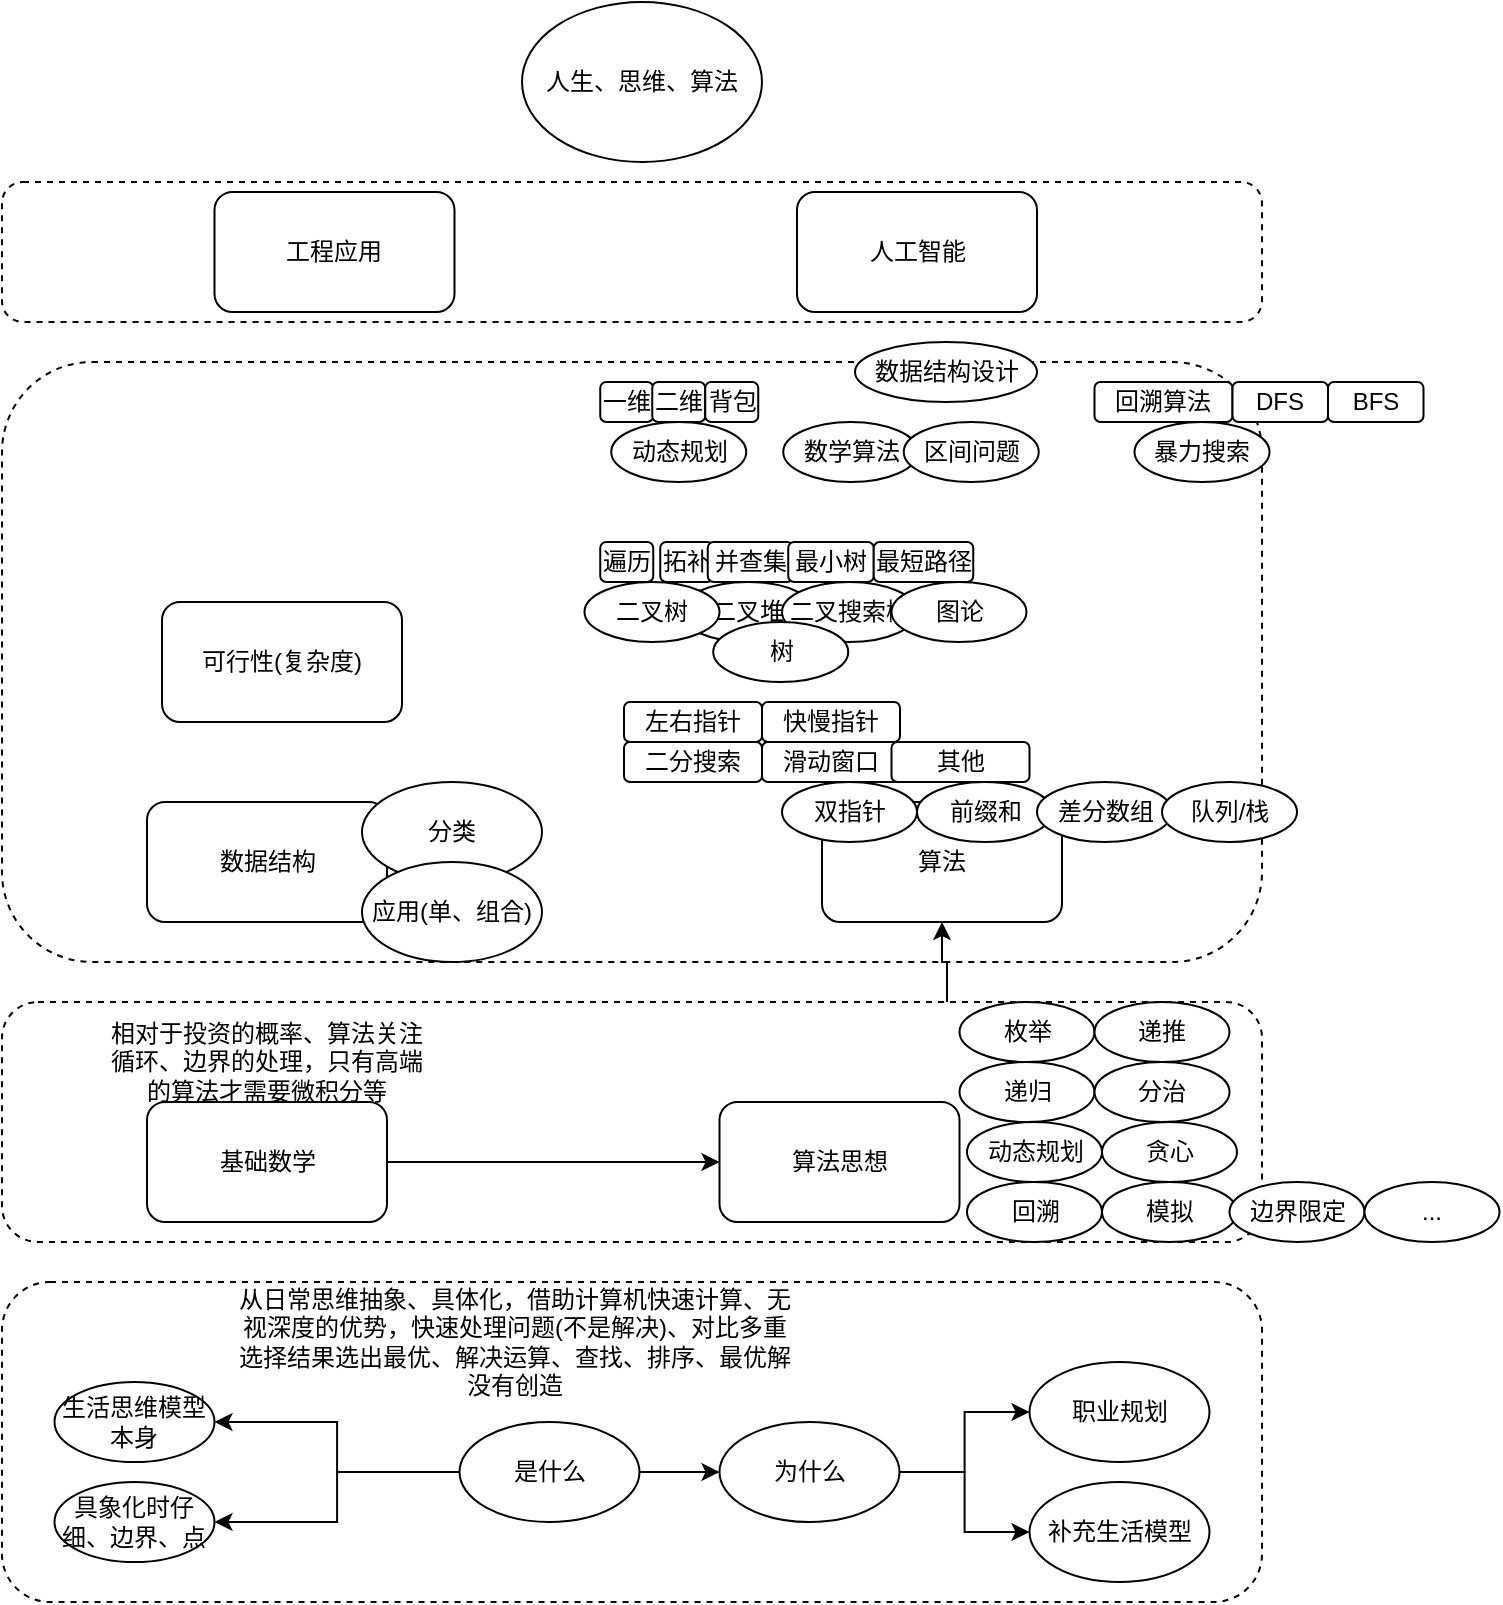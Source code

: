 <mxfile version="21.1.5" type="github">
  <diagram id="EEWpYUk2irftNLygyGdg" name="第 1 页">
    <mxGraphModel dx="989" dy="501" grid="1" gridSize="10" guides="1" tooltips="1" connect="1" arrows="1" fold="1" page="1" pageScale="1" pageWidth="400000" pageHeight="300000" math="0" shadow="0">
      <root>
        <mxCell id="0" />
        <mxCell id="1" parent="0" />
        <mxCell id="nq70P79M6IQcdXgQ_mGR-14" value="" style="rounded=1;whiteSpace=wrap;html=1;dashed=1;" parent="1" vertex="1">
          <mxGeometry x="320" y="720" width="630" height="160" as="geometry" />
        </mxCell>
        <mxCell id="KM6D4PZQJ1-9kusRCj2R-17" value="" style="rounded=1;whiteSpace=wrap;html=1;dashed=1;" parent="1" vertex="1">
          <mxGeometry x="320" y="170" width="630" height="70" as="geometry" />
        </mxCell>
        <mxCell id="KM6D4PZQJ1-9kusRCj2R-16" value="" style="rounded=1;whiteSpace=wrap;html=1;dashed=1;" parent="1" vertex="1">
          <mxGeometry x="320" y="260" width="630" height="300" as="geometry" />
        </mxCell>
        <mxCell id="nq70P79M6IQcdXgQ_mGR-30" style="edgeStyle=orthogonalEdgeStyle;rounded=0;orthogonalLoop=1;jettySize=auto;html=1;exitX=0.75;exitY=0;exitDx=0;exitDy=0;" parent="1" source="KM6D4PZQJ1-9kusRCj2R-15" target="nq70P79M6IQcdXgQ_mGR-27" edge="1">
          <mxGeometry relative="1" as="geometry" />
        </mxCell>
        <mxCell id="KM6D4PZQJ1-9kusRCj2R-15" value="" style="rounded=1;whiteSpace=wrap;html=1;dashed=1;" parent="1" vertex="1">
          <mxGeometry x="320" y="580" width="630" height="120" as="geometry" />
        </mxCell>
        <mxCell id="KM6D4PZQJ1-9kusRCj2R-1" value="人生、思维、算法" style="ellipse;whiteSpace=wrap;html=1;" parent="1" vertex="1">
          <mxGeometry x="580" y="80" width="120" height="80" as="geometry" />
        </mxCell>
        <mxCell id="KM6D4PZQJ1-9kusRCj2R-2" value="算法思想" style="rounded=1;whiteSpace=wrap;html=1;" parent="1" vertex="1">
          <mxGeometry x="678.75" y="630" width="120" height="60" as="geometry" />
        </mxCell>
        <mxCell id="KM6D4PZQJ1-9kusRCj2R-3" value="数据结构" style="rounded=1;whiteSpace=wrap;html=1;" parent="1" vertex="1">
          <mxGeometry x="392.5" y="480" width="120" height="60" as="geometry" />
        </mxCell>
        <mxCell id="KM6D4PZQJ1-9kusRCj2R-6" value="工程应用" style="rounded=1;whiteSpace=wrap;html=1;" parent="1" vertex="1">
          <mxGeometry x="426.25" y="175" width="120" height="60" as="geometry" />
        </mxCell>
        <mxCell id="KM6D4PZQJ1-9kusRCj2R-7" value="人工智能" style="rounded=1;whiteSpace=wrap;html=1;" parent="1" vertex="1">
          <mxGeometry x="717.5" y="175" width="120" height="60" as="geometry" />
        </mxCell>
        <mxCell id="nq70P79M6IQcdXgQ_mGR-2" style="edgeStyle=orthogonalEdgeStyle;rounded=0;orthogonalLoop=1;jettySize=auto;html=1;exitX=1;exitY=0.5;exitDx=0;exitDy=0;" parent="1" source="KM6D4PZQJ1-9kusRCj2R-9" target="nq70P79M6IQcdXgQ_mGR-1" edge="1">
          <mxGeometry relative="1" as="geometry" />
        </mxCell>
        <mxCell id="nq70P79M6IQcdXgQ_mGR-12" style="edgeStyle=orthogonalEdgeStyle;rounded=0;orthogonalLoop=1;jettySize=auto;html=1;exitX=0;exitY=0.5;exitDx=0;exitDy=0;entryX=1;entryY=0.5;entryDx=0;entryDy=0;" parent="1" source="KM6D4PZQJ1-9kusRCj2R-9" target="nq70P79M6IQcdXgQ_mGR-10" edge="1">
          <mxGeometry relative="1" as="geometry" />
        </mxCell>
        <mxCell id="nq70P79M6IQcdXgQ_mGR-13" style="edgeStyle=orthogonalEdgeStyle;rounded=0;orthogonalLoop=1;jettySize=auto;html=1;exitX=0;exitY=0.5;exitDx=0;exitDy=0;entryX=1;entryY=0.5;entryDx=0;entryDy=0;" parent="1" source="KM6D4PZQJ1-9kusRCj2R-9" target="nq70P79M6IQcdXgQ_mGR-11" edge="1">
          <mxGeometry relative="1" as="geometry" />
        </mxCell>
        <mxCell id="KM6D4PZQJ1-9kusRCj2R-9" value="是什么" style="ellipse;whiteSpace=wrap;html=1;" parent="1" vertex="1">
          <mxGeometry x="548.75" y="790" width="90" height="50" as="geometry" />
        </mxCell>
        <mxCell id="KM6D4PZQJ1-9kusRCj2R-12" value="可行性(复杂度)" style="rounded=1;whiteSpace=wrap;html=1;" parent="1" vertex="1">
          <mxGeometry x="400" y="380" width="120" height="60" as="geometry" />
        </mxCell>
        <mxCell id="nq70P79M6IQcdXgQ_mGR-16" style="edgeStyle=orthogonalEdgeStyle;rounded=0;orthogonalLoop=1;jettySize=auto;html=1;exitX=1;exitY=0.5;exitDx=0;exitDy=0;entryX=0;entryY=0.5;entryDx=0;entryDy=0;" parent="1" source="KM6D4PZQJ1-9kusRCj2R-13" target="KM6D4PZQJ1-9kusRCj2R-2" edge="1">
          <mxGeometry relative="1" as="geometry" />
        </mxCell>
        <mxCell id="KM6D4PZQJ1-9kusRCj2R-13" value="基础数学" style="rounded=1;whiteSpace=wrap;html=1;" parent="1" vertex="1">
          <mxGeometry x="392.5" y="630" width="120" height="60" as="geometry" />
        </mxCell>
        <mxCell id="nq70P79M6IQcdXgQ_mGR-5" style="edgeStyle=orthogonalEdgeStyle;rounded=0;orthogonalLoop=1;jettySize=auto;html=1;exitX=1;exitY=0.5;exitDx=0;exitDy=0;" parent="1" source="nq70P79M6IQcdXgQ_mGR-1" target="nq70P79M6IQcdXgQ_mGR-3" edge="1">
          <mxGeometry relative="1" as="geometry" />
        </mxCell>
        <mxCell id="nq70P79M6IQcdXgQ_mGR-6" style="edgeStyle=orthogonalEdgeStyle;rounded=0;orthogonalLoop=1;jettySize=auto;html=1;exitX=1;exitY=0.5;exitDx=0;exitDy=0;entryX=0;entryY=0.5;entryDx=0;entryDy=0;" parent="1" source="nq70P79M6IQcdXgQ_mGR-1" target="nq70P79M6IQcdXgQ_mGR-4" edge="1">
          <mxGeometry relative="1" as="geometry" />
        </mxCell>
        <mxCell id="nq70P79M6IQcdXgQ_mGR-1" value="为什么" style="ellipse;whiteSpace=wrap;html=1;" parent="1" vertex="1">
          <mxGeometry x="678.75" y="790" width="90" height="50" as="geometry" />
        </mxCell>
        <mxCell id="nq70P79M6IQcdXgQ_mGR-3" value="职业规划" style="ellipse;whiteSpace=wrap;html=1;" parent="1" vertex="1">
          <mxGeometry x="833.75" y="760" width="90" height="50" as="geometry" />
        </mxCell>
        <mxCell id="nq70P79M6IQcdXgQ_mGR-4" value="补充生活模型" style="ellipse;whiteSpace=wrap;html=1;" parent="1" vertex="1">
          <mxGeometry x="833.75" y="820" width="90" height="50" as="geometry" />
        </mxCell>
        <mxCell id="nq70P79M6IQcdXgQ_mGR-9" value="从日常思维抽象、具体化，借助计算机快速计算、无视深度的优势，快速处理问题(不是解决)、对比多重选择结果选出最优、解决运算、查找、排序、最优解没有创造" style="text;html=1;strokeColor=none;fillColor=none;align=center;verticalAlign=middle;whiteSpace=wrap;rounded=0;" parent="1" vertex="1">
          <mxGeometry x="435" y="720" width="282.5" height="60" as="geometry" />
        </mxCell>
        <mxCell id="nq70P79M6IQcdXgQ_mGR-10" value="生活思维模型本身" style="ellipse;whiteSpace=wrap;html=1;" parent="1" vertex="1">
          <mxGeometry x="346.25" y="770" width="80" height="40" as="geometry" />
        </mxCell>
        <mxCell id="nq70P79M6IQcdXgQ_mGR-11" value="具象化时仔细、边界、点" style="ellipse;whiteSpace=wrap;html=1;" parent="1" vertex="1">
          <mxGeometry x="346.25" y="820" width="80" height="40" as="geometry" />
        </mxCell>
        <mxCell id="nq70P79M6IQcdXgQ_mGR-15" value="相对于投资的概率、算法关注循环、边界的处理，只有高端的算法才需要微积分等" style="text;html=1;strokeColor=none;fillColor=none;align=center;verticalAlign=middle;whiteSpace=wrap;rounded=0;" parent="1" vertex="1">
          <mxGeometry x="370" y="590" width="165" height="40" as="geometry" />
        </mxCell>
        <mxCell id="nq70P79M6IQcdXgQ_mGR-17" value="枚举" style="ellipse;whiteSpace=wrap;html=1;" parent="1" vertex="1">
          <mxGeometry x="798.75" y="580" width="67.5" height="30" as="geometry" />
        </mxCell>
        <mxCell id="nq70P79M6IQcdXgQ_mGR-18" value="递推" style="ellipse;whiteSpace=wrap;html=1;" parent="1" vertex="1">
          <mxGeometry x="866.25" y="580" width="67.5" height="30" as="geometry" />
        </mxCell>
        <mxCell id="nq70P79M6IQcdXgQ_mGR-19" value="递归" style="ellipse;whiteSpace=wrap;html=1;" parent="1" vertex="1">
          <mxGeometry x="798.75" y="610" width="67.5" height="30" as="geometry" />
        </mxCell>
        <mxCell id="nq70P79M6IQcdXgQ_mGR-20" value="分治" style="ellipse;whiteSpace=wrap;html=1;" parent="1" vertex="1">
          <mxGeometry x="866.25" y="610" width="67.5" height="30" as="geometry" />
        </mxCell>
        <mxCell id="nq70P79M6IQcdXgQ_mGR-21" value="动态规划" style="ellipse;whiteSpace=wrap;html=1;" parent="1" vertex="1">
          <mxGeometry x="802.5" y="640" width="67.5" height="30" as="geometry" />
        </mxCell>
        <mxCell id="nq70P79M6IQcdXgQ_mGR-22" value="贪心" style="ellipse;whiteSpace=wrap;html=1;" parent="1" vertex="1">
          <mxGeometry x="870" y="640" width="67.5" height="30" as="geometry" />
        </mxCell>
        <mxCell id="nq70P79M6IQcdXgQ_mGR-23" value="模拟" style="ellipse;whiteSpace=wrap;html=1;" parent="1" vertex="1">
          <mxGeometry x="870" y="670" width="67.5" height="30" as="geometry" />
        </mxCell>
        <mxCell id="nq70P79M6IQcdXgQ_mGR-24" value="回溯" style="ellipse;whiteSpace=wrap;html=1;" parent="1" vertex="1">
          <mxGeometry x="802.5" y="670" width="67.5" height="30" as="geometry" />
        </mxCell>
        <mxCell id="nq70P79M6IQcdXgQ_mGR-25" value="边界限定" style="ellipse;whiteSpace=wrap;html=1;" parent="1" vertex="1">
          <mxGeometry x="933.75" y="670" width="67.5" height="30" as="geometry" />
        </mxCell>
        <mxCell id="nq70P79M6IQcdXgQ_mGR-26" value="..." style="ellipse;whiteSpace=wrap;html=1;" parent="1" vertex="1">
          <mxGeometry x="1001.25" y="670" width="67.5" height="30" as="geometry" />
        </mxCell>
        <mxCell id="nq70P79M6IQcdXgQ_mGR-27" value="算法" style="rounded=1;whiteSpace=wrap;html=1;" parent="1" vertex="1">
          <mxGeometry x="730" y="480" width="120" height="60" as="geometry" />
        </mxCell>
        <mxCell id="nq70P79M6IQcdXgQ_mGR-28" value="分类" style="ellipse;whiteSpace=wrap;html=1;" parent="1" vertex="1">
          <mxGeometry x="500" y="470" width="90" height="50" as="geometry" />
        </mxCell>
        <mxCell id="nq70P79M6IQcdXgQ_mGR-29" value="应用(单、组合)" style="ellipse;whiteSpace=wrap;html=1;" parent="1" vertex="1">
          <mxGeometry x="500" y="510" width="90" height="50" as="geometry" />
        </mxCell>
        <mxCell id="GMmwOnQ83ICtatd35Jhv-1" value="双指针" style="ellipse;whiteSpace=wrap;html=1;" parent="1" vertex="1">
          <mxGeometry x="710" y="470" width="67.5" height="30" as="geometry" />
        </mxCell>
        <mxCell id="GMmwOnQ83ICtatd35Jhv-2" value="前缀和" style="ellipse;whiteSpace=wrap;html=1;" parent="1" vertex="1">
          <mxGeometry x="777.5" y="470" width="67.5" height="30" as="geometry" />
        </mxCell>
        <mxCell id="GMmwOnQ83ICtatd35Jhv-3" value="差分数组" style="ellipse;whiteSpace=wrap;html=1;" parent="1" vertex="1">
          <mxGeometry x="837.5" y="470" width="67.5" height="30" as="geometry" />
        </mxCell>
        <mxCell id="GMmwOnQ83ICtatd35Jhv-4" value="二分搜索" style="rounded=1;whiteSpace=wrap;html=1;" parent="1" vertex="1">
          <mxGeometry x="631" y="450" width="69" height="20" as="geometry" />
        </mxCell>
        <mxCell id="GMmwOnQ83ICtatd35Jhv-5" value="滑动窗口" style="rounded=1;whiteSpace=wrap;html=1;" parent="1" vertex="1">
          <mxGeometry x="700" y="450" width="69" height="20" as="geometry" />
        </mxCell>
        <mxCell id="GMmwOnQ83ICtatd35Jhv-7" value="其他" style="rounded=1;whiteSpace=wrap;html=1;" parent="1" vertex="1">
          <mxGeometry x="764.75" y="450" width="69" height="20" as="geometry" />
        </mxCell>
        <mxCell id="GMmwOnQ83ICtatd35Jhv-8" value="队列/栈" style="ellipse;whiteSpace=wrap;html=1;" parent="1" vertex="1">
          <mxGeometry x="900" y="470" width="67.5" height="30" as="geometry" />
        </mxCell>
        <mxCell id="GMmwOnQ83ICtatd35Jhv-9" value="二叉堆" style="ellipse;whiteSpace=wrap;html=1;" parent="1" vertex="1">
          <mxGeometry x="659.12" y="370" width="67.5" height="30" as="geometry" />
        </mxCell>
        <mxCell id="GMmwOnQ83ICtatd35Jhv-11" value="二叉树" style="ellipse;whiteSpace=wrap;html=1;" parent="1" vertex="1">
          <mxGeometry x="611.25" y="370" width="67.5" height="30" as="geometry" />
        </mxCell>
        <mxCell id="GMmwOnQ83ICtatd35Jhv-12" value="二叉搜索树" style="ellipse;whiteSpace=wrap;html=1;" parent="1" vertex="1">
          <mxGeometry x="710" y="370" width="67.5" height="30" as="geometry" />
        </mxCell>
        <mxCell id="GMmwOnQ83ICtatd35Jhv-13" value="图论" style="ellipse;whiteSpace=wrap;html=1;" parent="1" vertex="1">
          <mxGeometry x="764.75" y="370" width="67.5" height="30" as="geometry" />
        </mxCell>
        <mxCell id="GMmwOnQ83ICtatd35Jhv-14" value="数据结构设计" style="ellipse;whiteSpace=wrap;html=1;" parent="1" vertex="1">
          <mxGeometry x="746.5" y="250" width="91" height="30" as="geometry" />
        </mxCell>
        <mxCell id="GMmwOnQ83ICtatd35Jhv-15" value="遍历" style="rounded=1;whiteSpace=wrap;html=1;" parent="1" vertex="1">
          <mxGeometry x="619.12" y="350" width="26.5" height="20" as="geometry" />
        </mxCell>
        <mxCell id="GMmwOnQ83ICtatd35Jhv-16" value="拓补" style="rounded=1;whiteSpace=wrap;html=1;" parent="1" vertex="1">
          <mxGeometry x="649.12" y="350" width="26.5" height="20" as="geometry" />
        </mxCell>
        <mxCell id="GMmwOnQ83ICtatd35Jhv-17" value="并查集" style="rounded=1;whiteSpace=wrap;html=1;" parent="1" vertex="1">
          <mxGeometry x="672.87" y="350" width="42.75" height="20" as="geometry" />
        </mxCell>
        <mxCell id="GMmwOnQ83ICtatd35Jhv-18" value="最小树" style="rounded=1;whiteSpace=wrap;html=1;" parent="1" vertex="1">
          <mxGeometry x="713.12" y="350" width="42.75" height="20" as="geometry" />
        </mxCell>
        <mxCell id="GMmwOnQ83ICtatd35Jhv-19" value="最短路径" style="rounded=1;whiteSpace=wrap;html=1;" parent="1" vertex="1">
          <mxGeometry x="755.87" y="350" width="49.75" height="20" as="geometry" />
        </mxCell>
        <mxCell id="GMmwOnQ83ICtatd35Jhv-21" value="暴力搜索" style="ellipse;whiteSpace=wrap;html=1;" parent="1" vertex="1">
          <mxGeometry x="886.25" y="290" width="67.5" height="30" as="geometry" />
        </mxCell>
        <mxCell id="GMmwOnQ83ICtatd35Jhv-22" value="回溯算法" style="rounded=1;whiteSpace=wrap;html=1;" parent="1" vertex="1">
          <mxGeometry x="866.25" y="270" width="69" height="20" as="geometry" />
        </mxCell>
        <mxCell id="GMmwOnQ83ICtatd35Jhv-23" value="DFS" style="rounded=1;whiteSpace=wrap;html=1;" parent="1" vertex="1">
          <mxGeometry x="935.25" y="270" width="47.75" height="20" as="geometry" />
        </mxCell>
        <mxCell id="GMmwOnQ83ICtatd35Jhv-24" value="BFS" style="rounded=1;whiteSpace=wrap;html=1;" parent="1" vertex="1">
          <mxGeometry x="983" y="270" width="47.75" height="20" as="geometry" />
        </mxCell>
        <mxCell id="GMmwOnQ83ICtatd35Jhv-25" value="动态规划" style="ellipse;whiteSpace=wrap;html=1;" parent="1" vertex="1">
          <mxGeometry x="624.62" y="290" width="67.5" height="30" as="geometry" />
        </mxCell>
        <mxCell id="GMmwOnQ83ICtatd35Jhv-26" value="一维" style="rounded=1;whiteSpace=wrap;html=1;" parent="1" vertex="1">
          <mxGeometry x="619.12" y="270" width="26.5" height="20" as="geometry" />
        </mxCell>
        <mxCell id="GMmwOnQ83ICtatd35Jhv-27" value="二维" style="rounded=1;whiteSpace=wrap;html=1;" parent="1" vertex="1">
          <mxGeometry x="645.12" y="270" width="26.5" height="20" as="geometry" />
        </mxCell>
        <mxCell id="GMmwOnQ83ICtatd35Jhv-28" value="背包" style="rounded=1;whiteSpace=wrap;html=1;" parent="1" vertex="1">
          <mxGeometry x="671.62" y="270" width="26.5" height="20" as="geometry" />
        </mxCell>
        <mxCell id="GMmwOnQ83ICtatd35Jhv-29" value="数学算法" style="ellipse;whiteSpace=wrap;html=1;" parent="1" vertex="1">
          <mxGeometry x="710.62" y="290" width="67.5" height="30" as="geometry" />
        </mxCell>
        <mxCell id="GMmwOnQ83ICtatd35Jhv-30" value="区间问题" style="ellipse;whiteSpace=wrap;html=1;" parent="1" vertex="1">
          <mxGeometry x="770.87" y="290" width="67.5" height="30" as="geometry" />
        </mxCell>
        <mxCell id="ksXM6vplkyxXi3uVchxF-1" value="左右指针" style="rounded=1;whiteSpace=wrap;html=1;" vertex="1" parent="1">
          <mxGeometry x="631" y="430" width="69" height="20" as="geometry" />
        </mxCell>
        <mxCell id="ksXM6vplkyxXi3uVchxF-2" value="快慢指针" style="rounded=1;whiteSpace=wrap;html=1;" vertex="1" parent="1">
          <mxGeometry x="700" y="430" width="69" height="20" as="geometry" />
        </mxCell>
        <mxCell id="ksXM6vplkyxXi3uVchxF-3" value="树" style="ellipse;whiteSpace=wrap;html=1;" vertex="1" parent="1">
          <mxGeometry x="675.62" y="390" width="67.5" height="30" as="geometry" />
        </mxCell>
      </root>
    </mxGraphModel>
  </diagram>
</mxfile>
